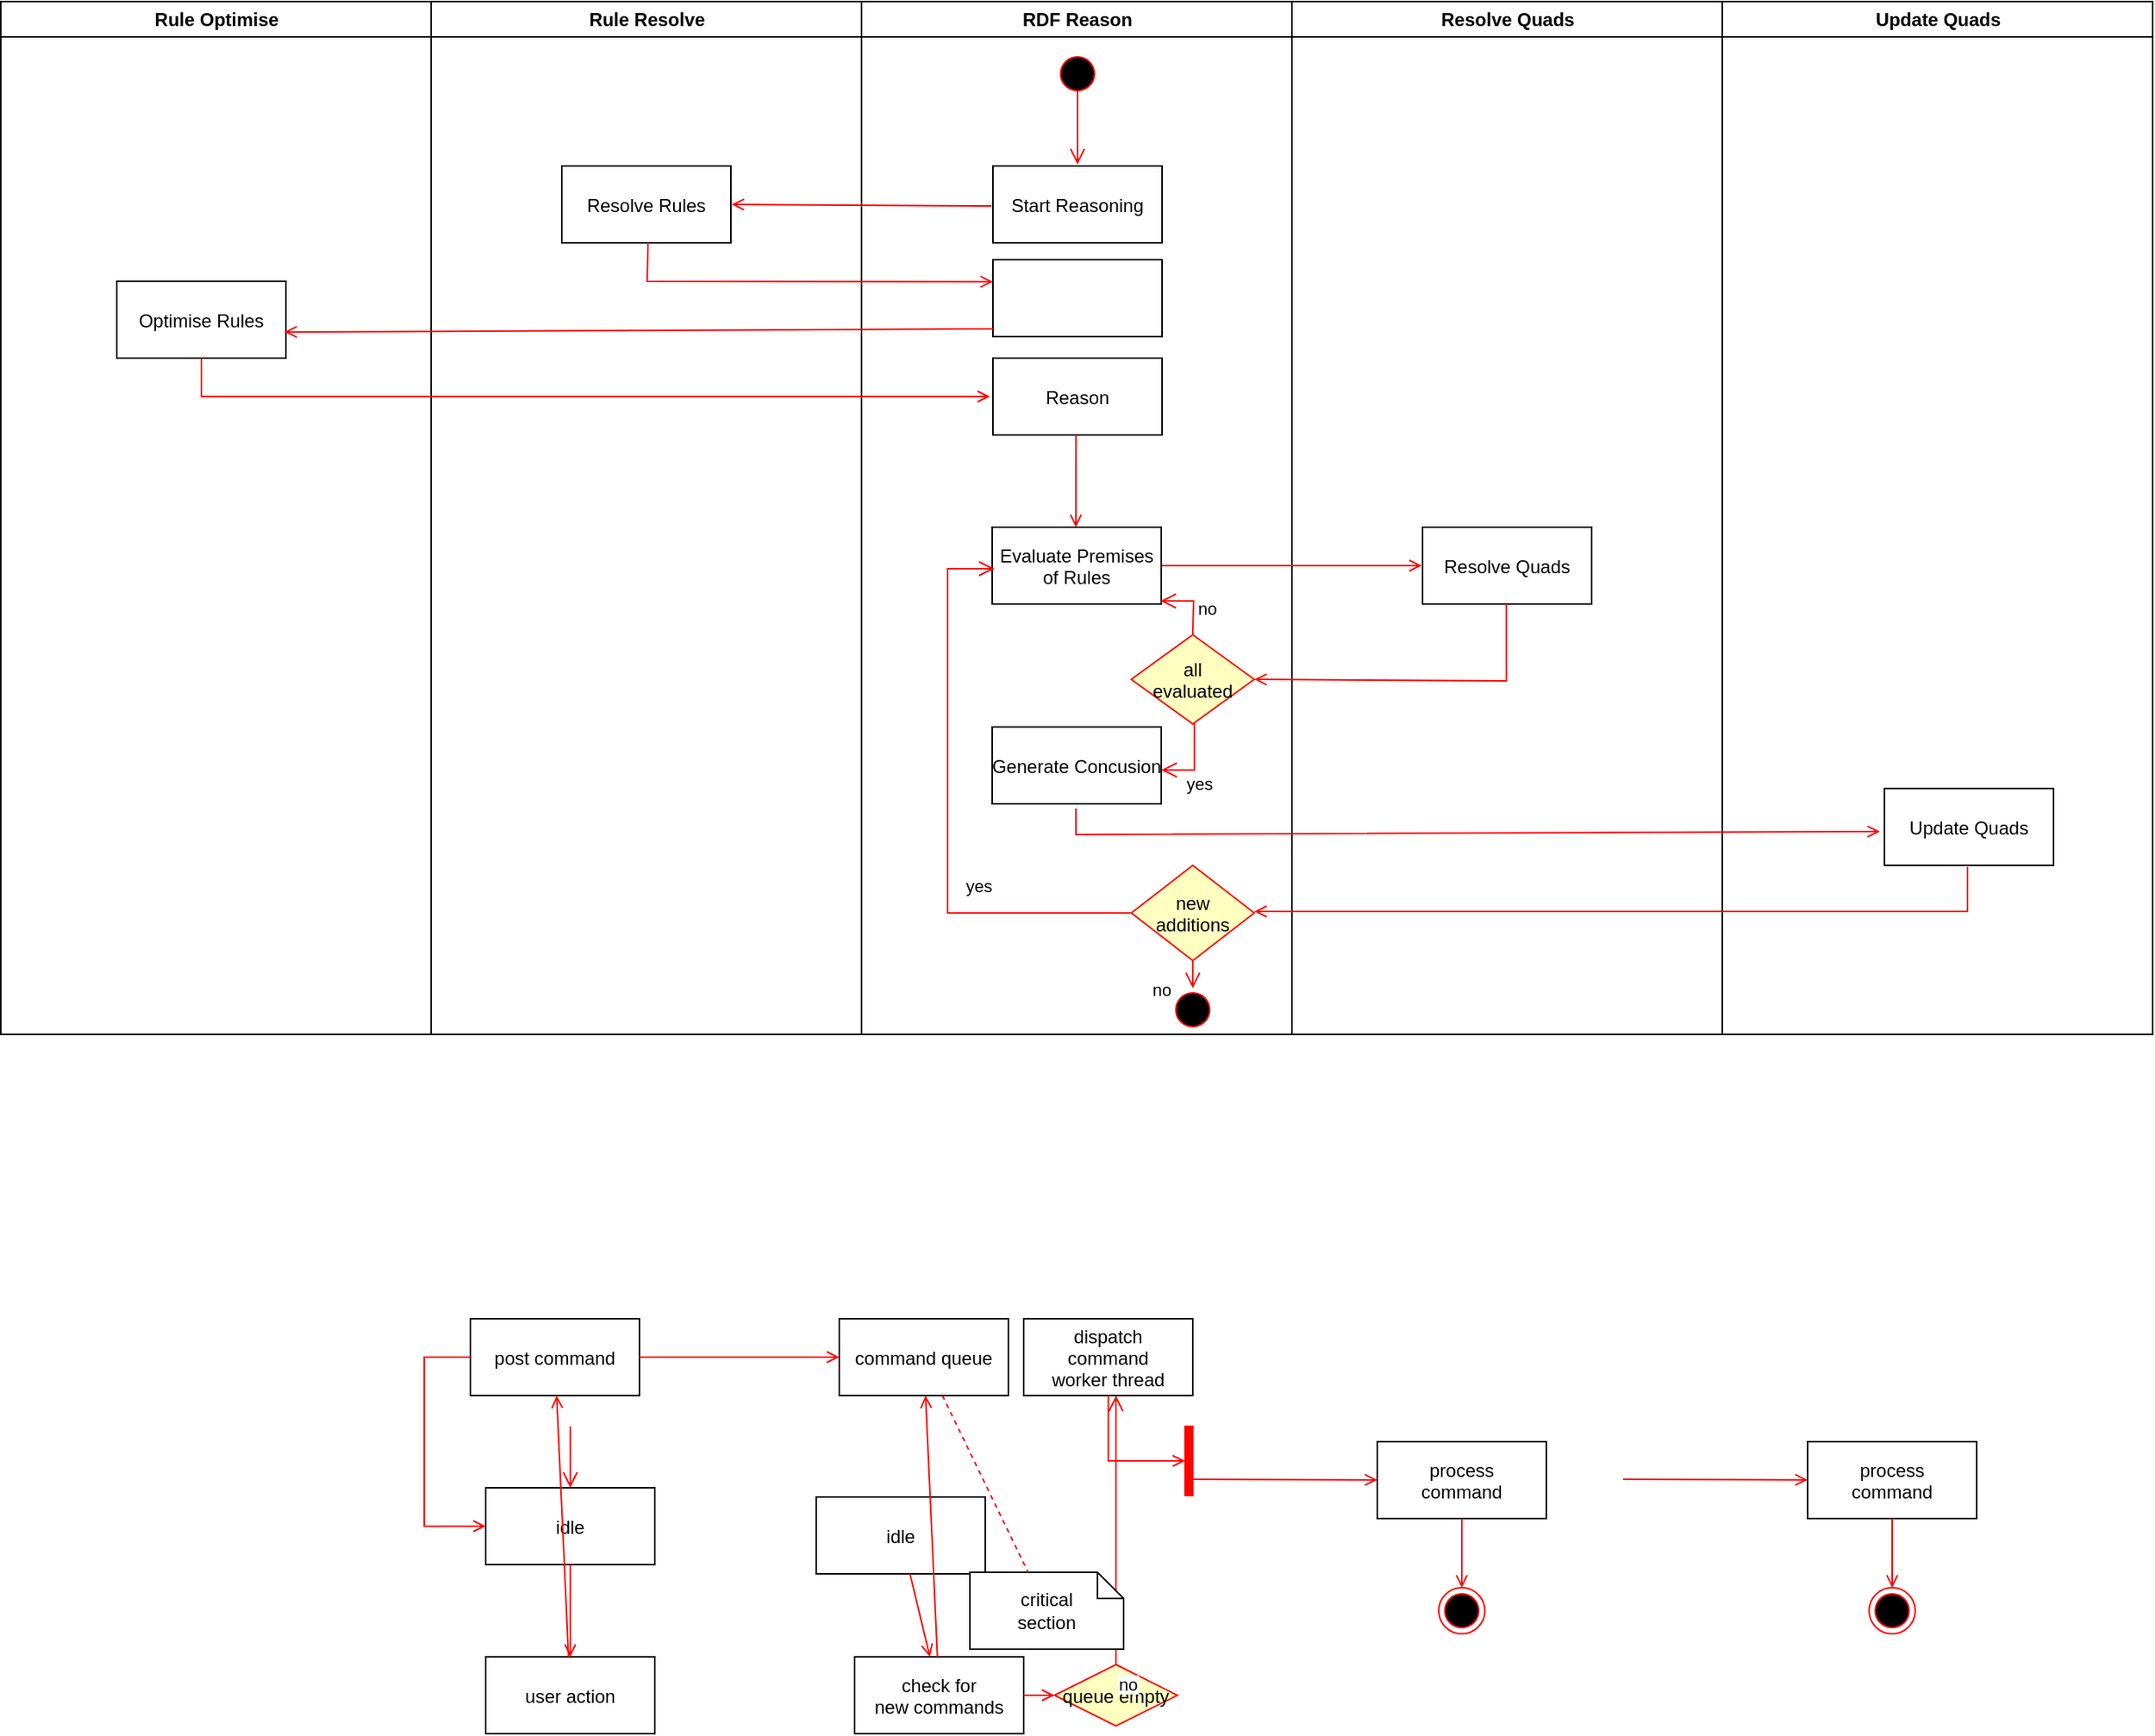 <mxfile version="19.0.0" type="github">
  <diagram name="Page-1" id="e7e014a7-5840-1c2e-5031-d8a46d1fe8dd">
    <mxGraphModel dx="3043" dy="883" grid="1" gridSize="10" guides="1" tooltips="1" connect="1" arrows="1" fold="1" page="1" pageScale="1" pageWidth="1169" pageHeight="826" background="none" math="0" shadow="0">
      <root>
        <mxCell id="0" />
        <mxCell id="1" parent="0" />
        <mxCell id="14" value="" style="edgeStyle=elbowEdgeStyle;elbow=horizontal;verticalAlign=bottom;endArrow=open;endSize=8;strokeColor=#FF0000;endFill=1;rounded=0;exitX=0.5;exitY=1;exitDx=0;exitDy=0;" parent="1" edge="1">
          <mxGeometry x="450" y="674" as="geometry">
            <mxPoint x="585" y="234" as="targetPoint" />
            <mxPoint x="585" y="184" as="sourcePoint" />
          </mxGeometry>
        </mxCell>
        <mxCell id="2" value="Rule Resolve" style="swimlane;whiteSpace=wrap" parent="1" vertex="1">
          <mxGeometry x="164.5" y="128" width="280" height="672" as="geometry" />
        </mxCell>
        <mxCell id="Mhg-CEsDIZZ4WoAjPaGp-48" value="Resolve Rules" style="" vertex="1" parent="2">
          <mxGeometry x="85" y="107" width="110" height="50" as="geometry" />
        </mxCell>
        <mxCell id="3" value="RDF Reason" style="swimlane;whiteSpace=wrap" parent="1" vertex="1">
          <mxGeometry x="444.5" y="128" width="280" height="672" as="geometry" />
        </mxCell>
        <mxCell id="13" value="" style="ellipse;shape=startState;fillColor=#000000;strokeColor=#ff0000;" parent="3" vertex="1">
          <mxGeometry x="125.5" y="32" width="30" height="30" as="geometry" />
        </mxCell>
        <mxCell id="Mhg-CEsDIZZ4WoAjPaGp-47" value="Start Reasoning" style="" vertex="1" parent="3">
          <mxGeometry x="85.5" y="107" width="110" height="50" as="geometry" />
        </mxCell>
        <mxCell id="Mhg-CEsDIZZ4WoAjPaGp-49" value="" style="endArrow=open;strokeColor=#FF0000;endFill=1;rounded=0;exitX=-0.009;exitY=0.52;exitDx=0;exitDy=0;exitPerimeter=0;" edge="1" parent="3" source="Mhg-CEsDIZZ4WoAjPaGp-47">
          <mxGeometry relative="1" as="geometry">
            <mxPoint x="75.5" y="452" as="sourcePoint" />
            <mxPoint x="-84.5" y="132" as="targetPoint" />
          </mxGeometry>
        </mxCell>
        <mxCell id="Mhg-CEsDIZZ4WoAjPaGp-51" value="" style="" vertex="1" parent="3">
          <mxGeometry x="85.5" y="168" width="110" height="50" as="geometry" />
        </mxCell>
        <mxCell id="Mhg-CEsDIZZ4WoAjPaGp-55" value="Reason" style="" vertex="1" parent="3">
          <mxGeometry x="85.5" y="232" width="110" height="50" as="geometry" />
        </mxCell>
        <mxCell id="Mhg-CEsDIZZ4WoAjPaGp-58" value="Evaluate Premises&#xa;of Rules" style="" vertex="1" parent="3">
          <mxGeometry x="85" y="342" width="110" height="50" as="geometry" />
        </mxCell>
        <mxCell id="Mhg-CEsDIZZ4WoAjPaGp-60" value="" style="endArrow=open;strokeColor=#FF0000;endFill=1;rounded=0;entryX=0.495;entryY=0;entryDx=0;entryDy=0;entryPerimeter=0;" edge="1" parent="3" target="Mhg-CEsDIZZ4WoAjPaGp-58">
          <mxGeometry relative="1" as="geometry">
            <mxPoint x="139.5" y="282" as="sourcePoint" />
            <mxPoint x="93.52" y="267" as="targetPoint" />
            <Array as="points" />
          </mxGeometry>
        </mxCell>
        <mxCell id="Mhg-CEsDIZZ4WoAjPaGp-64" value="all&#xa;evaluated" style="rhombus;fillColor=#ffffc0;strokeColor=#ff0000;" vertex="1" parent="3">
          <mxGeometry x="175.5" y="412" width="80" height="58" as="geometry" />
        </mxCell>
        <mxCell id="Mhg-CEsDIZZ4WoAjPaGp-65" value="no" style="edgeStyle=elbowEdgeStyle;elbow=horizontal;align=left;verticalAlign=top;endArrow=open;endSize=8;strokeColor=#FF0000;endFill=1;rounded=0;exitX=0.5;exitY=0;exitDx=0;exitDy=0;entryX=0.995;entryY=0.96;entryDx=0;entryDy=0;entryPerimeter=0;" edge="1" parent="3" source="Mhg-CEsDIZZ4WoAjPaGp-64" target="Mhg-CEsDIZZ4WoAjPaGp-58">
          <mxGeometry x="0.022" y="-8" relative="1" as="geometry">
            <mxPoint x="205.5" y="392" as="targetPoint" />
            <mxPoint x="139.5" y="442" as="sourcePoint" />
            <Array as="points">
              <mxPoint x="216" y="382" />
            </Array>
            <mxPoint x="1" as="offset" />
          </mxGeometry>
        </mxCell>
        <mxCell id="Mhg-CEsDIZZ4WoAjPaGp-66" value="Generate Concusion" style="" vertex="1" parent="3">
          <mxGeometry x="85" y="472" width="110" height="50" as="geometry" />
        </mxCell>
        <mxCell id="Mhg-CEsDIZZ4WoAjPaGp-67" value="yes" style="edgeStyle=elbowEdgeStyle;elbow=horizontal;align=left;verticalAlign=top;endArrow=open;endSize=8;strokeColor=#FF0000;endFill=1;rounded=0;exitX=0.5;exitY=1;exitDx=0;exitDy=0;entryX=0.995;entryY=0.96;entryDx=0;entryDy=0;entryPerimeter=0;" edge="1" parent="3" source="Mhg-CEsDIZZ4WoAjPaGp-64">
          <mxGeometry x="0.022" y="-8" relative="1" as="geometry">
            <mxPoint x="195.0" y="500" as="targetPoint" />
            <mxPoint x="216.05" y="522" as="sourcePoint" />
            <Array as="points">
              <mxPoint x="216.55" y="492" />
            </Array>
            <mxPoint x="1" as="offset" />
          </mxGeometry>
        </mxCell>
        <mxCell id="Mhg-CEsDIZZ4WoAjPaGp-71" value="new&#xa;additions" style="rhombus;fillColor=#ffffc0;strokeColor=#ff0000;" vertex="1" parent="3">
          <mxGeometry x="175.5" y="562" width="80" height="62" as="geometry" />
        </mxCell>
        <mxCell id="Mhg-CEsDIZZ4WoAjPaGp-72" value="yes" style="edgeStyle=elbowEdgeStyle;elbow=horizontal;align=left;verticalAlign=top;endArrow=open;endSize=8;strokeColor=#FF0000;endFill=1;rounded=0;exitX=0;exitY=0.5;exitDx=0;exitDy=0;entryX=0.014;entryY=0.54;entryDx=0;entryDy=0;entryPerimeter=0;" edge="1" parent="3" source="Mhg-CEsDIZZ4WoAjPaGp-71" target="Mhg-CEsDIZZ4WoAjPaGp-58">
          <mxGeometry x="-0.199" y="-9" relative="1" as="geometry">
            <mxPoint x="205" y="510" as="targetPoint" />
            <mxPoint x="225.5" y="462" as="sourcePoint" />
            <Array as="points">
              <mxPoint x="56" y="472" />
            </Array>
            <mxPoint x="1" as="offset" />
          </mxGeometry>
        </mxCell>
        <mxCell id="5" value="" style="ellipse;shape=startState;fillColor=#000000;strokeColor=#ff0000;" parent="3" vertex="1">
          <mxGeometry x="200.5" y="641" width="30" height="30" as="geometry" />
        </mxCell>
        <mxCell id="4" value="Rule Optimise" style="swimlane;whiteSpace=wrap;startSize=23;" parent="1" vertex="1">
          <mxGeometry x="-115.5" y="128" width="280" height="672" as="geometry">
            <mxRectangle x="724.5" y="128" width="80" height="23" as="alternateBounds" />
          </mxGeometry>
        </mxCell>
        <mxCell id="Mhg-CEsDIZZ4WoAjPaGp-52" value="Optimise Rules" style="" vertex="1" parent="4">
          <mxGeometry x="75.5" y="182" width="110" height="50" as="geometry" />
        </mxCell>
        <mxCell id="Mhg-CEsDIZZ4WoAjPaGp-41" value="Resolve Quads" style="swimlane;whiteSpace=wrap" vertex="1" parent="1">
          <mxGeometry x="724.5" y="128" width="280" height="672" as="geometry">
            <mxRectangle x="724.5" y="128" width="80" height="23" as="alternateBounds" />
          </mxGeometry>
        </mxCell>
        <mxCell id="Mhg-CEsDIZZ4WoAjPaGp-61" value="Resolve Quads" style="" vertex="1" parent="Mhg-CEsDIZZ4WoAjPaGp-41">
          <mxGeometry x="85" y="342" width="110" height="50" as="geometry" />
        </mxCell>
        <mxCell id="6" value="" style="edgeStyle=elbowEdgeStyle;elbow=horizontal;verticalAlign=bottom;endArrow=open;endSize=8;strokeColor=#FF0000;endFill=1;rounded=0" parent="1" target="7" edge="1">
          <mxGeometry x="240" y="1025" as="geometry">
            <mxPoint x="255" y="1095" as="targetPoint" />
            <mxPoint x="255" y="1055" as="sourcePoint" />
          </mxGeometry>
        </mxCell>
        <mxCell id="7" value="idle" style="" parent="1" vertex="1">
          <mxGeometry x="200" y="1095" width="110" height="50" as="geometry" />
        </mxCell>
        <mxCell id="8" value="user action" style="" parent="1" vertex="1">
          <mxGeometry x="200" y="1205" width="110" height="50" as="geometry" />
        </mxCell>
        <mxCell id="9" value="" style="endArrow=open;strokeColor=#FF0000;endFill=1;rounded=0" parent="1" source="7" target="8" edge="1">
          <mxGeometry relative="1" as="geometry" />
        </mxCell>
        <mxCell id="10" value="post command" style="" parent="1" vertex="1">
          <mxGeometry x="190" y="985" width="110" height="50" as="geometry" />
        </mxCell>
        <mxCell id="11" value="" style="endArrow=open;strokeColor=#FF0000;endFill=1;rounded=0" parent="1" source="8" target="10" edge="1">
          <mxGeometry relative="1" as="geometry" />
        </mxCell>
        <mxCell id="12" value="" style="edgeStyle=elbowEdgeStyle;elbow=horizontal;strokeColor=#FF0000;endArrow=open;endFill=1;rounded=0" parent="1" source="10" target="7" edge="1">
          <mxGeometry width="100" height="100" relative="1" as="geometry">
            <mxPoint x="290" y="950" as="sourcePoint" />
            <mxPoint x="390" y="850" as="targetPoint" />
            <Array as="points">
              <mxPoint x="160" y="910" />
            </Array>
          </mxGeometry>
        </mxCell>
        <mxCell id="15" value="idle" style="" parent="1" vertex="1">
          <mxGeometry x="415" y="1101" width="110" height="50" as="geometry" />
        </mxCell>
        <mxCell id="16" value="check for &#xa;new commands" style="" parent="1" vertex="1">
          <mxGeometry x="440" y="1205" width="110" height="50" as="geometry" />
        </mxCell>
        <mxCell id="17" value="" style="endArrow=open;strokeColor=#FF0000;endFill=1;rounded=0" parent="1" source="15" target="16" edge="1">
          <mxGeometry relative="1" as="geometry" />
        </mxCell>
        <mxCell id="18" value="command queue" style="" parent="1" vertex="1">
          <mxGeometry x="430" y="985" width="110" height="50" as="geometry" />
        </mxCell>
        <mxCell id="19" value="" style="endArrow=open;strokeColor=#FF0000;endFill=1;rounded=0" parent="1" source="16" target="18" edge="1">
          <mxGeometry relative="1" as="geometry" />
        </mxCell>
        <mxCell id="21" value="queue empty" style="rhombus;fillColor=#ffffc0;strokeColor=#ff0000;" parent="1" vertex="1">
          <mxGeometry x="570" y="1210" width="80" height="40" as="geometry" />
        </mxCell>
        <mxCell id="23" value="no" style="edgeStyle=elbowEdgeStyle;elbow=horizontal;align=left;verticalAlign=top;endArrow=open;endSize=8;strokeColor=#FF0000;endFill=1;rounded=0" parent="1" source="21" target="30" edge="1">
          <mxGeometry x="-1" relative="1" as="geometry">
            <mxPoint x="600" y="965" as="targetPoint" />
          </mxGeometry>
        </mxCell>
        <mxCell id="24" value="" style="endArrow=open;strokeColor=#FF0000;endFill=1;rounded=0" parent="1" source="16" target="21" edge="1">
          <mxGeometry relative="1" as="geometry" />
        </mxCell>
        <mxCell id="30" value="dispatch&#xa;command&#xa;worker thread" style="" parent="1" vertex="1">
          <mxGeometry x="550" y="985" width="110" height="50" as="geometry" />
        </mxCell>
        <mxCell id="31" value="critical&#xa;section" style="shape=note;whiteSpace=wrap;size=17" parent="1" vertex="1">
          <mxGeometry x="515" y="1150" width="100" height="50" as="geometry" />
        </mxCell>
        <mxCell id="32" value="" style="endArrow=none;strokeColor=#FF0000;endFill=0;rounded=0;dashed=1" parent="1" source="18" target="31" edge="1">
          <mxGeometry relative="1" as="geometry" />
        </mxCell>
        <mxCell id="34" value="" style="whiteSpace=wrap;strokeColor=#FF0000;fillColor=#FF0000" parent="1" vertex="1">
          <mxGeometry x="655" y="1055" width="5" height="45" as="geometry" />
        </mxCell>
        <mxCell id="41" value="" style="edgeStyle=elbowEdgeStyle;elbow=horizontal;entryX=0;entryY=0.5;strokeColor=#FF0000;endArrow=open;endFill=1;rounded=0" parent="1" source="30" target="34" edge="1">
          <mxGeometry width="100" height="100" relative="1" as="geometry">
            <mxPoint x="470" y="1140" as="sourcePoint" />
            <mxPoint x="570" y="1040" as="targetPoint" />
            <Array as="points">
              <mxPoint x="605" y="1060" />
            </Array>
          </mxGeometry>
        </mxCell>
        <mxCell id="33" value="process&#xa;command" style="" parent="1" vertex="1">
          <mxGeometry x="780" y="1065" width="110" height="50" as="geometry" />
        </mxCell>
        <mxCell id="37" value="" style="edgeStyle=none;strokeColor=#FF0000;endArrow=open;endFill=1;rounded=0" parent="1" target="33" edge="1">
          <mxGeometry width="100" height="100" relative="1" as="geometry">
            <mxPoint x="660" y="1089.5" as="sourcePoint" />
            <mxPoint x="780" y="1089.5" as="targetPoint" />
          </mxGeometry>
        </mxCell>
        <mxCell id="38" value="" style="ellipse;shape=endState;fillColor=#000000;strokeColor=#ff0000" parent="1" vertex="1">
          <mxGeometry x="820" y="1160" width="30" height="30" as="geometry" />
        </mxCell>
        <mxCell id="39" value="" style="endArrow=open;strokeColor=#FF0000;endFill=1;rounded=0" parent="1" source="33" target="38" edge="1">
          <mxGeometry relative="1" as="geometry" />
        </mxCell>
        <mxCell id="20" value="" style="endArrow=open;strokeColor=#FF0000;endFill=1;rounded=0" parent="1" source="10" target="18" edge="1">
          <mxGeometry relative="1" as="geometry" />
        </mxCell>
        <mxCell id="Mhg-CEsDIZZ4WoAjPaGp-42" value="process&#xa;command" style="" vertex="1" parent="1">
          <mxGeometry x="1060" y="1065" width="110" height="50" as="geometry" />
        </mxCell>
        <mxCell id="Mhg-CEsDIZZ4WoAjPaGp-44" value="" style="edgeStyle=none;strokeColor=#FF0000;endArrow=open;endFill=1;rounded=0" edge="1" parent="1" target="Mhg-CEsDIZZ4WoAjPaGp-42">
          <mxGeometry width="100" height="100" relative="1" as="geometry">
            <mxPoint x="940" y="1089.5" as="sourcePoint" />
            <mxPoint x="1060" y="1089.5" as="targetPoint" />
          </mxGeometry>
        </mxCell>
        <mxCell id="Mhg-CEsDIZZ4WoAjPaGp-45" value="" style="ellipse;shape=endState;fillColor=#000000;strokeColor=#ff0000" vertex="1" parent="1">
          <mxGeometry x="1100" y="1160" width="30" height="30" as="geometry" />
        </mxCell>
        <mxCell id="Mhg-CEsDIZZ4WoAjPaGp-46" value="" style="endArrow=open;strokeColor=#FF0000;endFill=1;rounded=0" edge="1" parent="1" source="Mhg-CEsDIZZ4WoAjPaGp-42" target="Mhg-CEsDIZZ4WoAjPaGp-45">
          <mxGeometry relative="1" as="geometry" />
        </mxCell>
        <mxCell id="Mhg-CEsDIZZ4WoAjPaGp-50" value="" style="endArrow=open;strokeColor=#FF0000;endFill=1;rounded=0;entryX=0;entryY=0.286;entryDx=0;entryDy=0;entryPerimeter=0;exitX=0.51;exitY=0.994;exitDx=0;exitDy=0;exitPerimeter=0;" edge="1" parent="1" source="Mhg-CEsDIZZ4WoAjPaGp-48" target="Mhg-CEsDIZZ4WoAjPaGp-51">
          <mxGeometry relative="1" as="geometry">
            <mxPoint x="305" y="290" as="sourcePoint" />
            <mxPoint x="530" y="320" as="targetPoint" />
            <Array as="points">
              <mxPoint x="305" y="310" />
            </Array>
          </mxGeometry>
        </mxCell>
        <mxCell id="Mhg-CEsDIZZ4WoAjPaGp-53" value="" style="endArrow=open;strokeColor=#FF0000;endFill=1;rounded=0;entryX=0.991;entryY=0.66;entryDx=0;entryDy=0;entryPerimeter=0;" edge="1" parent="1" target="Mhg-CEsDIZZ4WoAjPaGp-52">
          <mxGeometry relative="1" as="geometry">
            <mxPoint x="530" y="341" as="sourcePoint" />
            <mxPoint x="70" y="333" as="targetPoint" />
          </mxGeometry>
        </mxCell>
        <mxCell id="Mhg-CEsDIZZ4WoAjPaGp-54" value="" style="endArrow=open;strokeColor=#FF0000;endFill=1;rounded=0;entryX=-0.018;entryY=0.5;entryDx=0;entryDy=0;entryPerimeter=0;" edge="1" parent="1" target="Mhg-CEsDIZZ4WoAjPaGp-55">
          <mxGeometry relative="1" as="geometry">
            <mxPoint x="15" y="360" as="sourcePoint" />
            <mxPoint x="520" y="380" as="targetPoint" />
            <Array as="points">
              <mxPoint x="15" y="385" />
            </Array>
          </mxGeometry>
        </mxCell>
        <mxCell id="Mhg-CEsDIZZ4WoAjPaGp-59" value="Update Quads" style="swimlane;whiteSpace=wrap" vertex="1" parent="1">
          <mxGeometry x="1004.5" y="128" width="280" height="672" as="geometry">
            <mxRectangle x="724.5" y="128" width="80" height="23" as="alternateBounds" />
          </mxGeometry>
        </mxCell>
        <mxCell id="Mhg-CEsDIZZ4WoAjPaGp-69" value="Update Quads" style="" vertex="1" parent="Mhg-CEsDIZZ4WoAjPaGp-59">
          <mxGeometry x="105.5" y="512" width="110" height="50" as="geometry" />
        </mxCell>
        <mxCell id="Mhg-CEsDIZZ4WoAjPaGp-62" value="" style="endArrow=open;strokeColor=#FF0000;endFill=1;rounded=0;entryX=-0.005;entryY=0.5;entryDx=0;entryDy=0;entryPerimeter=0;exitX=1.005;exitY=0.5;exitDx=0;exitDy=0;exitPerimeter=0;" edge="1" parent="1" source="Mhg-CEsDIZZ4WoAjPaGp-58" target="Mhg-CEsDIZZ4WoAjPaGp-61">
          <mxGeometry relative="1" as="geometry">
            <mxPoint x="594" y="420" as="sourcePoint" />
            <mxPoint x="593.95" y="480" as="targetPoint" />
            <Array as="points" />
          </mxGeometry>
        </mxCell>
        <mxCell id="Mhg-CEsDIZZ4WoAjPaGp-63" value="" style="endArrow=open;strokeColor=#FF0000;endFill=1;rounded=0;exitX=0.495;exitY=1;exitDx=0;exitDy=0;exitPerimeter=0;entryX=1;entryY=0.5;entryDx=0;entryDy=0;" edge="1" parent="1" source="Mhg-CEsDIZZ4WoAjPaGp-61" target="Mhg-CEsDIZZ4WoAjPaGp-64">
          <mxGeometry relative="1" as="geometry">
            <mxPoint x="650.05" y="505" as="sourcePoint" />
            <mxPoint x="700" y="560" as="targetPoint" />
            <Array as="points">
              <mxPoint x="864" y="570" />
            </Array>
          </mxGeometry>
        </mxCell>
        <mxCell id="Mhg-CEsDIZZ4WoAjPaGp-68" value="" style="endArrow=open;strokeColor=#FF0000;endFill=1;rounded=0;exitX=0.495;exitY=1.06;exitDx=0;exitDy=0;exitPerimeter=0;entryX=-0.027;entryY=0.56;entryDx=0;entryDy=0;entryPerimeter=0;" edge="1" parent="1" source="Mhg-CEsDIZZ4WoAjPaGp-66" target="Mhg-CEsDIZZ4WoAjPaGp-69">
          <mxGeometry relative="1" as="geometry">
            <mxPoint x="650.05" y="505" as="sourcePoint" />
            <mxPoint x="1100" y="670" as="targetPoint" />
            <Array as="points">
              <mxPoint x="584" y="670" />
            </Array>
          </mxGeometry>
        </mxCell>
        <mxCell id="Mhg-CEsDIZZ4WoAjPaGp-70" value="" style="endArrow=open;strokeColor=#FF0000;endFill=1;rounded=0;exitX=0.491;exitY=1.02;exitDx=0;exitDy=0;exitPerimeter=0;" edge="1" parent="1" source="Mhg-CEsDIZZ4WoAjPaGp-69">
          <mxGeometry relative="1" as="geometry">
            <mxPoint x="570.0" y="780" as="sourcePoint" />
            <mxPoint x="700" y="720" as="targetPoint" />
            <Array as="points">
              <mxPoint x="1164" y="720" />
            </Array>
          </mxGeometry>
        </mxCell>
        <mxCell id="Mhg-CEsDIZZ4WoAjPaGp-73" value="no" style="edgeStyle=elbowEdgeStyle;elbow=horizontal;verticalAlign=bottom;endArrow=open;endSize=8;strokeColor=#FF0000;endFill=1;rounded=0;exitX=0.5;exitY=1;exitDx=0;exitDy=0;" edge="1" parent="1" source="Mhg-CEsDIZZ4WoAjPaGp-71">
          <mxGeometry as="geometry">
            <mxPoint x="660" y="770" as="targetPoint" />
            <mxPoint x="595" y="194" as="sourcePoint" />
            <mxPoint x="-20" y="19" as="offset" />
          </mxGeometry>
        </mxCell>
      </root>
    </mxGraphModel>
  </diagram>
</mxfile>
